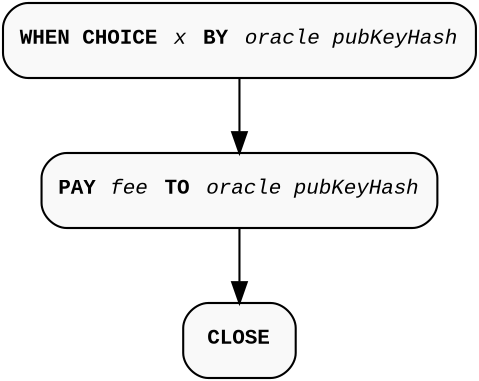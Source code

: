 digraph MarloweRequest {
  rankdir=TD;
  graph [pad="0.02", nodesep="0.6", ranksep="0.5", splines="line"];
  node [shape="rect", pad="0.1", style="filled, rounded", fillcolor="#f9f9f9", fontname="Courier New", fontsize="10"];
  edge [tailport="s", headport="n", color="#aaa", fontname="Courier New", fontsize="10"];

  OracleChoiceStep [label=<<b>WHEN CHOICE</b> <i>x</i> <b>BY</b> <i>oracle pubKeyHash</i>> color="#aaa" ];

  PayStep [label=<<b>PAY </b><i>fee</i> <b>TO</b> <i>oracle pubKeyHash</i>> color="#aaa" ];

  OracleChoiceStep -> PayStep;

  CloseStep [label=<<b>CLOSE</b>> color="#aaa" ];

  PayStep -> CloseStep;
}
